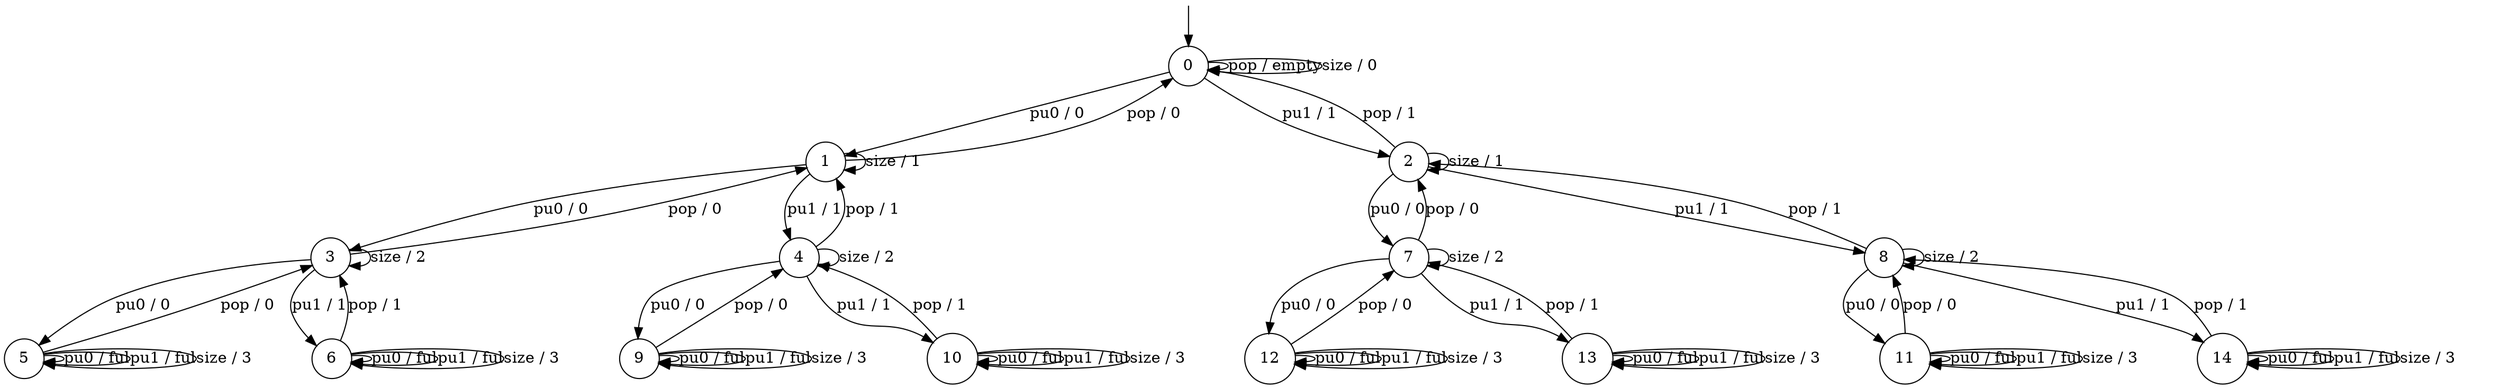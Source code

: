 digraph g {

	s0 [shape="circle" label="0"];
	s1 [shape="circle" label="1"];
	s2 [shape="circle" label="2"];
	s3 [shape="circle" label="3"];
	s4 [shape="circle" label="4"];
	s5 [shape="circle" label="5"];
	s6 [shape="circle" label="6"];
	s7 [shape="circle" label="7"];
	s8 [shape="circle" label="8"];
	s9 [shape="circle" label="9"];
	s10 [shape="circle" label="10"];
	s11 [shape="circle" label="11"];
	s12 [shape="circle" label="12"];
	s13 [shape="circle" label="13"];
	s14 [shape="circle" label="14"];
	s0 -> s1 [label="pu0 / 0"];
	s0 -> s2 [label="pu1 / 1"];
	s0 -> s0 [label="pop / empty"];
	s0 -> s0 [label="size / 0"];
	s1 -> s3 [label="pu0 / 0"];
	s1 -> s4 [label="pu1 / 1"];
	s1 -> s0 [label="pop / 0"];
	s1 -> s1 [label="size / 1"];
	s2 -> s7 [label="pu0 / 0"];
	s2 -> s8 [label="pu1 / 1"];
	s2 -> s0 [label="pop / 1"];
	s2 -> s2 [label="size / 1"];
	s3 -> s5 [label="pu0 / 0"];
	s3 -> s6 [label="pu1 / 1"];
	s3 -> s1 [label="pop / 0"];
	s3 -> s3 [label="size / 2"];
	s4 -> s9 [label="pu0 / 0"];
	s4 -> s10 [label="pu1 / 1"];
	s4 -> s1 [label="pop / 1"];
	s4 -> s4 [label="size / 2"];
	s5 -> s5 [label="pu0 / ful"];
	s5 -> s5 [label="pu1 / ful"];
	s5 -> s3 [label="pop / 0"];
	s5 -> s5 [label="size / 3"];
	s6 -> s6 [label="pu0 / ful"];
	s6 -> s6 [label="pu1 / ful"];
	s6 -> s3 [label="pop / 1"];
	s6 -> s6 [label="size / 3"];
	s7 -> s12 [label="pu0 / 0"];
	s7 -> s13 [label="pu1 / 1"];
	s7 -> s2 [label="pop / 0"];
	s7 -> s7 [label="size / 2"];
	s8 -> s11 [label="pu0 / 0"];
	s8 -> s14 [label="pu1 / 1"];
	s8 -> s2 [label="pop / 1"];
	s8 -> s8 [label="size / 2"];
	s9 -> s9 [label="pu0 / ful"];
	s9 -> s9 [label="pu1 / ful"];
	s9 -> s4 [label="pop / 0"];
	s9 -> s9 [label="size / 3"];
	s10 -> s10 [label="pu0 / ful"];
	s10 -> s10 [label="pu1 / ful"];
	s10 -> s4 [label="pop / 1"];
	s10 -> s10 [label="size / 3"];
	s11 -> s11 [label="pu0 / ful"];
	s11 -> s11 [label="pu1 / ful"];
	s11 -> s8 [label="pop / 0"];
	s11 -> s11 [label="size / 3"];
	s12 -> s12 [label="pu0 / ful"];
	s12 -> s12 [label="pu1 / ful"];
	s12 -> s7 [label="pop / 0"];
	s12 -> s12 [label="size / 3"];
	s13 -> s13 [label="pu0 / ful"];
	s13 -> s13 [label="pu1 / ful"];
	s13 -> s7 [label="pop / 1"];
	s13 -> s13 [label="size / 3"];
	s14 -> s14 [label="pu0 / ful"];
	s14 -> s14 [label="pu1 / ful"];
	s14 -> s8 [label="pop / 1"];
	s14 -> s14 [label="size / 3"];

__start0 [label="" shape="none" width="0" height="0"];
__start0 -> s0;

}
